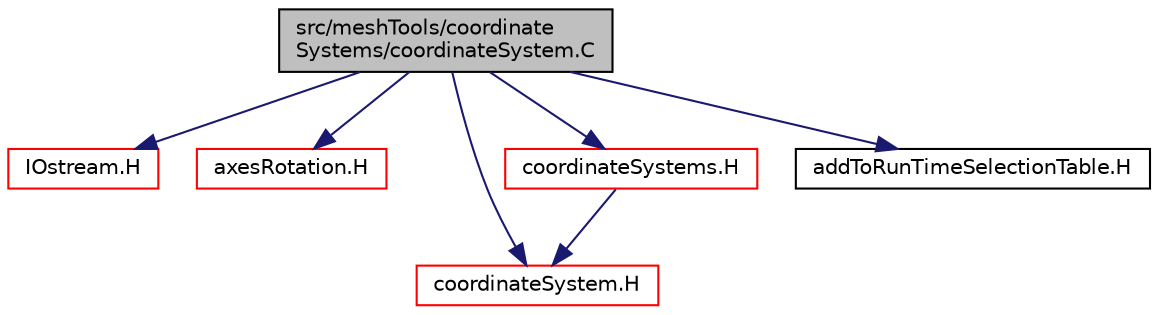 digraph "src/meshTools/coordinateSystems/coordinateSystem.C"
{
  bgcolor="transparent";
  edge [fontname="Helvetica",fontsize="10",labelfontname="Helvetica",labelfontsize="10"];
  node [fontname="Helvetica",fontsize="10",shape=record];
  Node1 [label="src/meshTools/coordinate\lSystems/coordinateSystem.C",height=0.2,width=0.4,color="black", fillcolor="grey75", style="filled", fontcolor="black"];
  Node1 -> Node2 [color="midnightblue",fontsize="10",style="solid",fontname="Helvetica"];
  Node2 [label="IOstream.H",height=0.2,width=0.4,color="red",URL="$a08110.html"];
  Node1 -> Node3 [color="midnightblue",fontsize="10",style="solid",fontname="Helvetica"];
  Node3 [label="axesRotation.H",height=0.2,width=0.4,color="red",URL="$a07564.html"];
  Node1 -> Node4 [color="midnightblue",fontsize="10",style="solid",fontname="Helvetica"];
  Node4 [label="coordinateSystem.H",height=0.2,width=0.4,color="red",URL="$a07575.html"];
  Node1 -> Node5 [color="midnightblue",fontsize="10",style="solid",fontname="Helvetica"];
  Node5 [label="coordinateSystems.H",height=0.2,width=0.4,color="red",URL="$a07578.html"];
  Node5 -> Node4 [color="midnightblue",fontsize="10",style="solid",fontname="Helvetica"];
  Node1 -> Node6 [color="midnightblue",fontsize="10",style="solid",fontname="Helvetica"];
  Node6 [label="addToRunTimeSelectionTable.H",height=0.2,width=0.4,color="black",URL="$a08169.html",tooltip="Macros for easy insertion into run-time selection tables. "];
}
